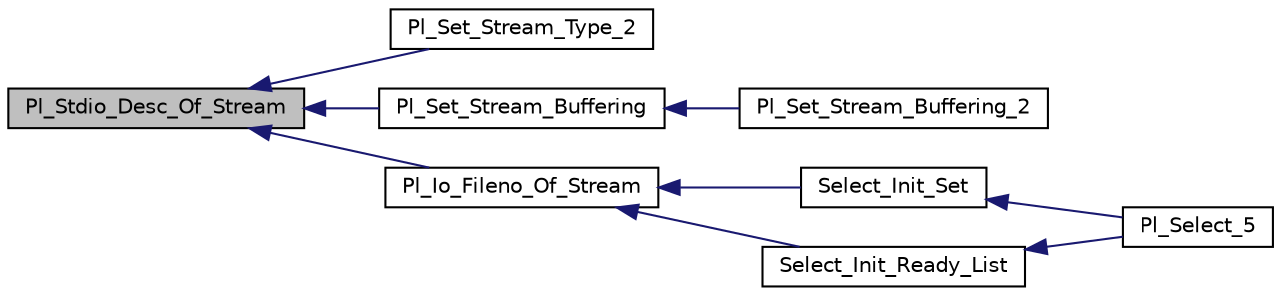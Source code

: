 digraph "Pl_Stdio_Desc_Of_Stream"
{
  edge [fontname="Helvetica",fontsize="10",labelfontname="Helvetica",labelfontsize="10"];
  node [fontname="Helvetica",fontsize="10",shape=record];
  rankdir="LR";
  Node1 [label="Pl_Stdio_Desc_Of_Stream",height=0.2,width=0.4,color="black", fillcolor="grey75", style="filled", fontcolor="black"];
  Node1 -> Node2 [dir="back",color="midnightblue",fontsize="10",style="solid",fontname="Helvetica"];
  Node2 [label="Pl_Set_Stream_Type_2",height=0.2,width=0.4,color="black", fillcolor="white", style="filled",URL="$stream__c_8c.html#a289f603e7feaeef905b26e6229358bd5"];
  Node1 -> Node3 [dir="back",color="midnightblue",fontsize="10",style="solid",fontname="Helvetica"];
  Node3 [label="Pl_Set_Stream_Buffering",height=0.2,width=0.4,color="black", fillcolor="white", style="filled",URL="$stream__supp_8h.html#ae7dee9b513a7f8d5dcefeba95634308f"];
  Node3 -> Node4 [dir="back",color="midnightblue",fontsize="10",style="solid",fontname="Helvetica"];
  Node4 [label="Pl_Set_Stream_Buffering_2",height=0.2,width=0.4,color="black", fillcolor="white", style="filled",URL="$stream__c_8c.html#a3904fe10fcd57975321f61a8011252eb"];
  Node1 -> Node5 [dir="back",color="midnightblue",fontsize="10",style="solid",fontname="Helvetica"];
  Node5 [label="Pl_Io_Fileno_Of_Stream",height=0.2,width=0.4,color="black", fillcolor="white", style="filled",URL="$stream__supp_8h.html#afd3fd273e19e3453baf0ae1298e1c5fe"];
  Node5 -> Node6 [dir="back",color="midnightblue",fontsize="10",style="solid",fontname="Helvetica"];
  Node6 [label="Select_Init_Set",height=0.2,width=0.4,color="black", fillcolor="white", style="filled",URL="$os__interf__c_8c.html#a9ff1c076f540ee27495d07370d819eb4"];
  Node6 -> Node7 [dir="back",color="midnightblue",fontsize="10",style="solid",fontname="Helvetica"];
  Node7 [label="Pl_Select_5",height=0.2,width=0.4,color="black", fillcolor="white", style="filled",URL="$os__interf__c_8c.html#acd08b49038658fea04f609ec78997019"];
  Node5 -> Node8 [dir="back",color="midnightblue",fontsize="10",style="solid",fontname="Helvetica"];
  Node8 [label="Select_Init_Ready_List",height=0.2,width=0.4,color="black", fillcolor="white", style="filled",URL="$os__interf__c_8c.html#abefebc3f65987b4c69c9a813e76edb88"];
  Node8 -> Node7 [dir="back",color="midnightblue",fontsize="10",style="solid",fontname="Helvetica"];
}

